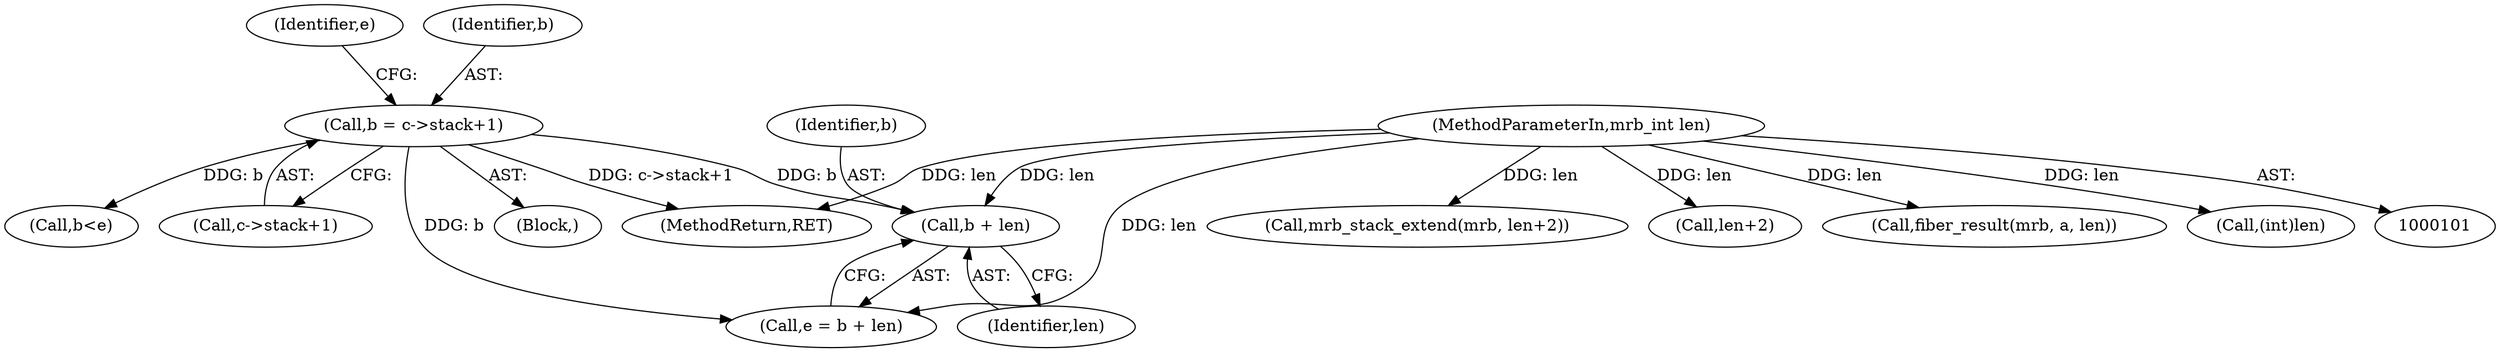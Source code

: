 digraph "0_mruby_778500563a9f7ceba996937dc886bd8cde29b42b@pointer" {
"1000215" [label="(Call,b + len)"];
"1000206" [label="(Call,b = c->stack+1)"];
"1000104" [label="(MethodParameterIn,mrb_int len)"];
"1000208" [label="(Call,c->stack+1)"];
"1000214" [label="(Identifier,e)"];
"1000215" [label="(Call,b + len)"];
"1000201" [label="(Call,mrb_stack_extend(mrb, len+2))"];
"1000301" [label="(MethodReturn,RET)"];
"1000206" [label="(Call,b = c->stack+1)"];
"1000203" [label="(Call,len+2)"];
"1000261" [label="(Call,fiber_result(mrb, a, len))"];
"1000216" [label="(Identifier,b)"];
"1000236" [label="(Call,(int)len)"];
"1000213" [label="(Call,e = b + len)"];
"1000207" [label="(Identifier,b)"];
"1000198" [label="(Block,)"];
"1000104" [label="(MethodParameterIn,mrb_int len)"];
"1000217" [label="(Identifier,len)"];
"1000219" [label="(Call,b<e)"];
"1000215" -> "1000213"  [label="AST: "];
"1000215" -> "1000217"  [label="CFG: "];
"1000216" -> "1000215"  [label="AST: "];
"1000217" -> "1000215"  [label="AST: "];
"1000213" -> "1000215"  [label="CFG: "];
"1000206" -> "1000215"  [label="DDG: b"];
"1000104" -> "1000215"  [label="DDG: len"];
"1000206" -> "1000198"  [label="AST: "];
"1000206" -> "1000208"  [label="CFG: "];
"1000207" -> "1000206"  [label="AST: "];
"1000208" -> "1000206"  [label="AST: "];
"1000214" -> "1000206"  [label="CFG: "];
"1000206" -> "1000301"  [label="DDG: c->stack+1"];
"1000206" -> "1000213"  [label="DDG: b"];
"1000206" -> "1000219"  [label="DDG: b"];
"1000104" -> "1000101"  [label="AST: "];
"1000104" -> "1000301"  [label="DDG: len"];
"1000104" -> "1000201"  [label="DDG: len"];
"1000104" -> "1000203"  [label="DDG: len"];
"1000104" -> "1000213"  [label="DDG: len"];
"1000104" -> "1000236"  [label="DDG: len"];
"1000104" -> "1000261"  [label="DDG: len"];
}
